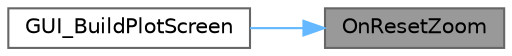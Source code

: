 digraph "OnResetZoom"
{
 // LATEX_PDF_SIZE
  bgcolor="transparent";
  edge [fontname=Helvetica,fontsize=10,labelfontname=Helvetica,labelfontsize=10];
  node [fontname=Helvetica,fontsize=10,shape=box,height=0.2,width=0.4];
  rankdir="RL";
  Node1 [id="Node000001",label="OnResetZoom",height=0.2,width=0.4,color="gray40", fillcolor="grey60", style="filled", fontcolor="black",tooltip=" "];
  Node1 -> Node2 [id="edge1_Node000001_Node000002",dir="back",color="steelblue1",style="solid",tooltip=" "];
  Node2 [id="Node000002",label="GUI_BuildPlotScreen",height=0.2,width=0.4,color="grey40", fillcolor="white", style="filled",URL="$group__gui.html#ga1d4cd882096b998431ea2009c6e5a0e3",tooltip="Build and initialize the Plot screen UI."];
}
